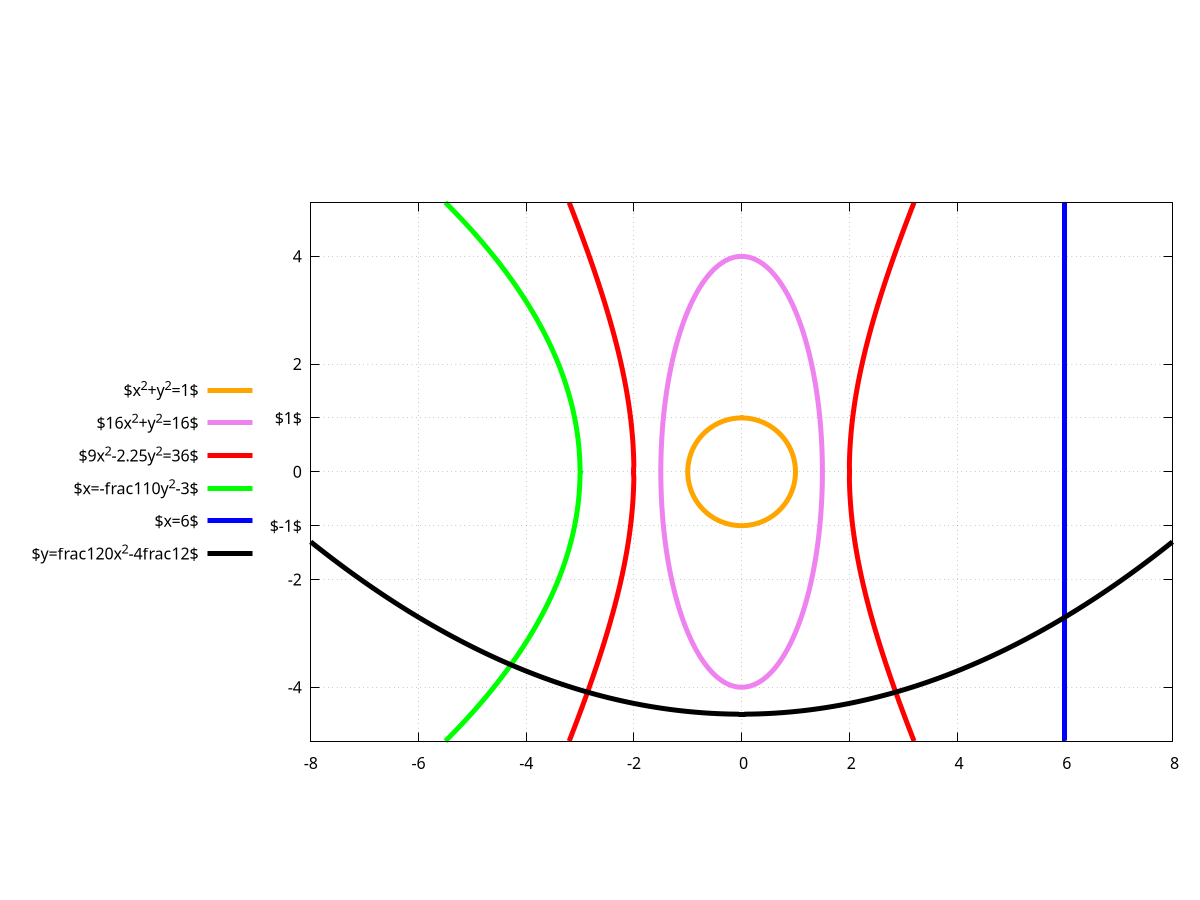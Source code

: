 set terminal epslatex font 8 color colortext size 15.5cm,6cm
set output 'GNUwykres-gnuplottex-fig12.tex'
set parametric
set bmargin 0
set grid
set sample 1000
set key outside left center spacing 1.5
set size ratio 0.625
set x2tics ("$\\frac{3}{2}$" 1.5,"$-\\frac{3}{2}$" -1.5,"$-3$" -3,"$3$" 3)
set ytics add ("$-1$" -1,"$1$" 1)
plot [-3*pi:3*pi] [-8:8] [-5:5]\
0+sin(t),0+cos(t) lc rgb "orange" lt 1 lw 5 t "$x^2+y^2=1$",\
0+1.5*sin(t),0+4*cos(t) lc rgb "violet" lt 1 lw 5 t "$16x^2+y^2=16$",\
2*cosh(t),4*sinh(t) lc rgb "red" lt 1 lw 5 t "$9x^2-2.25y^2=36$",\
-2*cosh(t),-4*sinh(t) lc rgb "red" lt 1 lw 5 t "",\
-0.1*t**2-3,t lc rgb "green" lt 1 lw 5 t "$x=-\\frac{1}{10}y^2-3$",\
6,t lc rgb "blue" lt 1 lw 5 t "$x=6$",\
t, 0.05*t**2-4.5 lc rgb "black" lt 1 lw 5 t "$y=\\frac{1}{20}x^2-4\\frac{1}{2}$"
unset parametric
